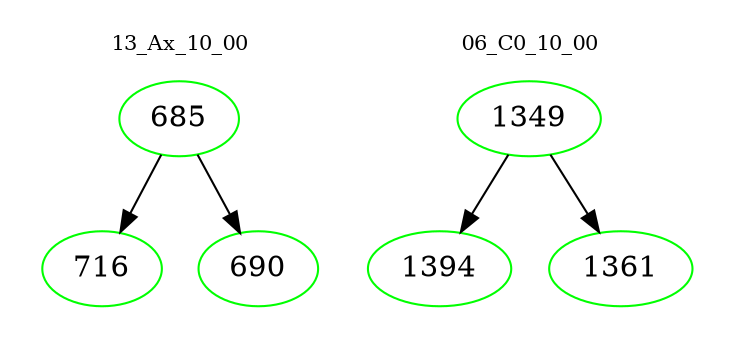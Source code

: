 digraph{
subgraph cluster_0 {
color = white
label = "13_Ax_10_00";
fontsize=10;
T0_685 [label="685", color="green"]
T0_685 -> T0_716 [color="black"]
T0_716 [label="716", color="green"]
T0_685 -> T0_690 [color="black"]
T0_690 [label="690", color="green"]
}
subgraph cluster_1 {
color = white
label = "06_C0_10_00";
fontsize=10;
T1_1349 [label="1349", color="green"]
T1_1349 -> T1_1394 [color="black"]
T1_1394 [label="1394", color="green"]
T1_1349 -> T1_1361 [color="black"]
T1_1361 [label="1361", color="green"]
}
}

